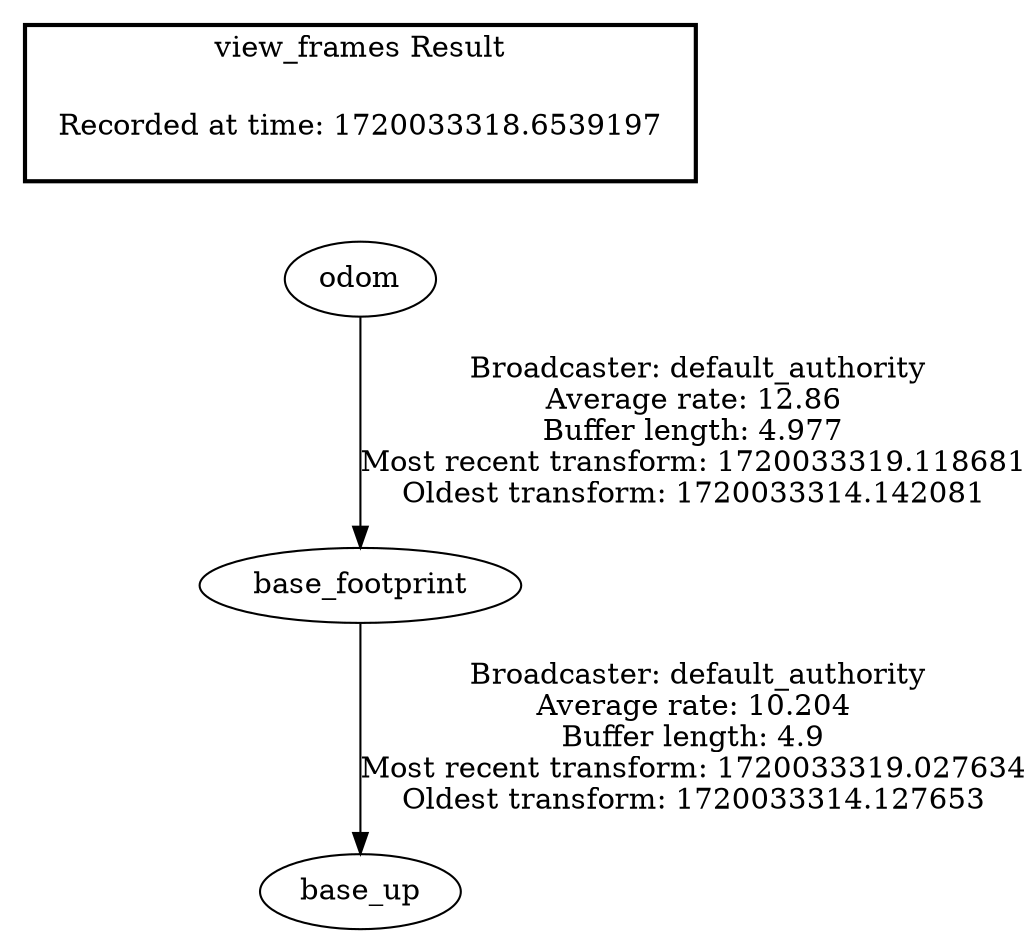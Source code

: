 digraph G {
"base_footprint" -> "base_up"[label=" Broadcaster: default_authority\nAverage rate: 10.204\nBuffer length: 4.9\nMost recent transform: 1720033319.027634\nOldest transform: 1720033314.127653\n"];
"odom" -> "base_footprint"[label=" Broadcaster: default_authority\nAverage rate: 12.86\nBuffer length: 4.977\nMost recent transform: 1720033319.118681\nOldest transform: 1720033314.142081\n"];
edge [style=invis];
 subgraph cluster_legend { style=bold; color=black; label ="view_frames Result";
"Recorded at time: 1720033318.6539197"[ shape=plaintext ] ;
}->"odom";
}